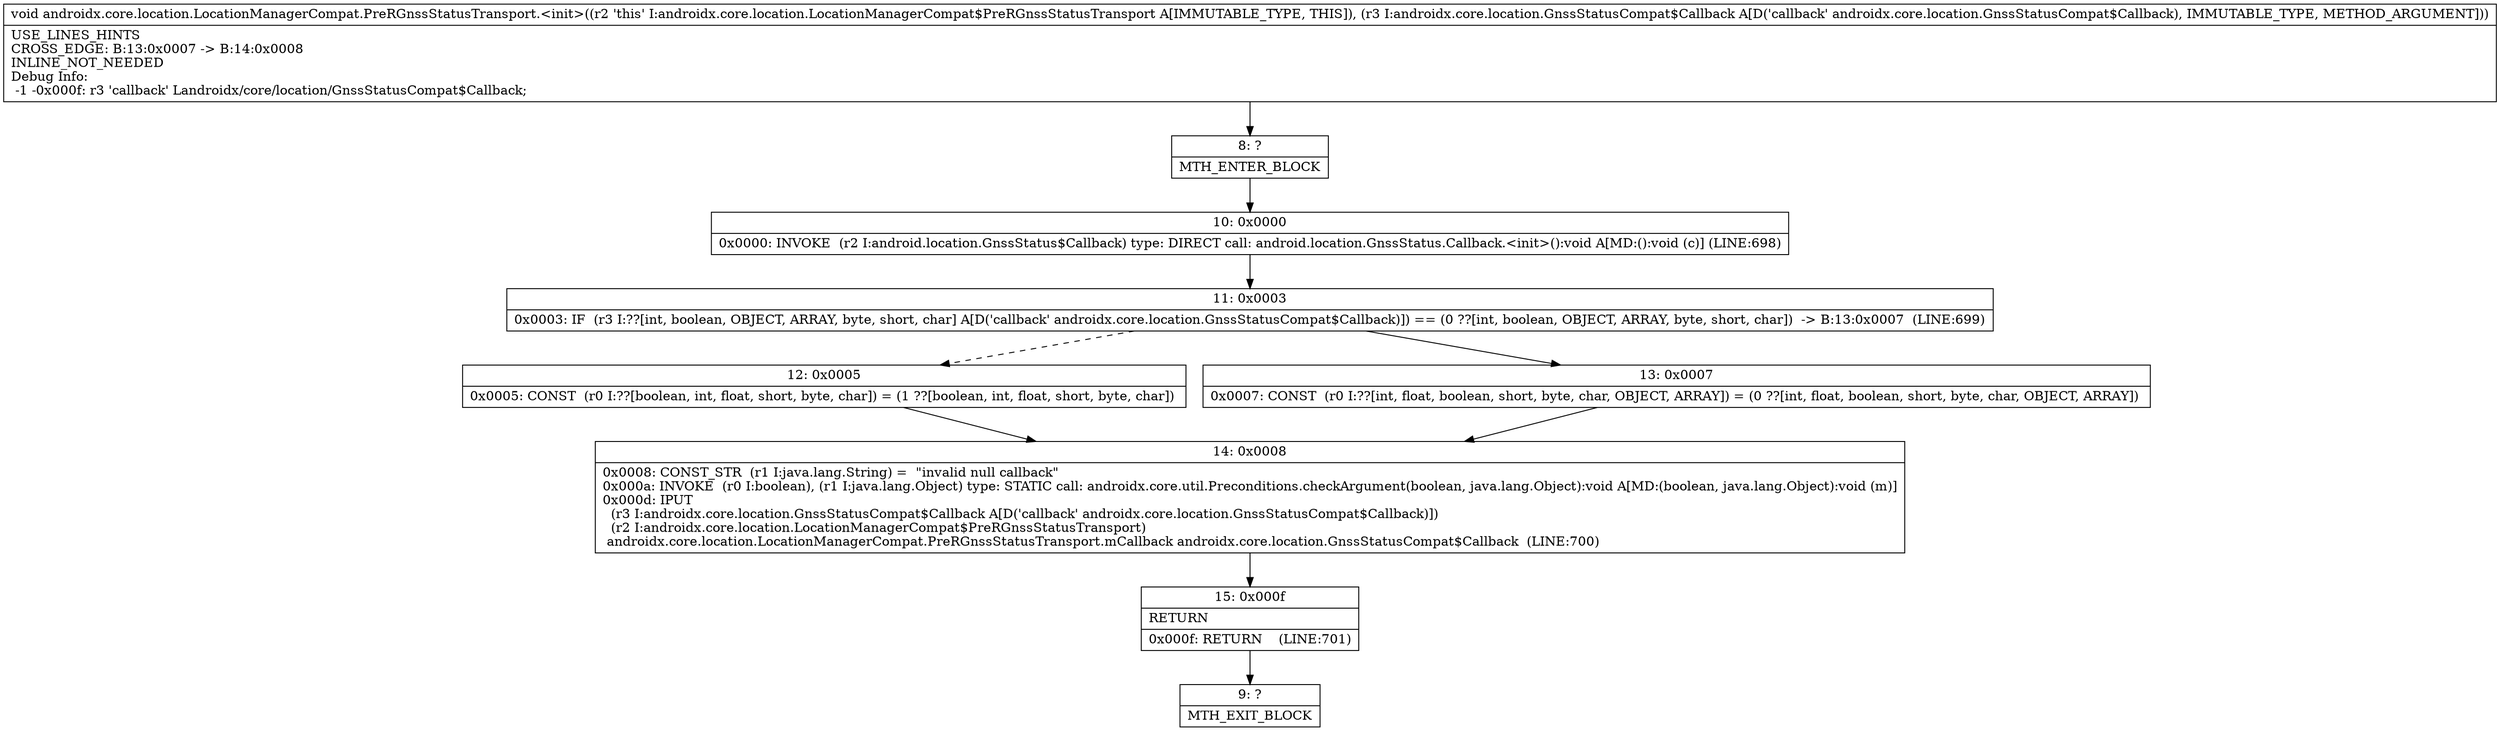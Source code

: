 digraph "CFG forandroidx.core.location.LocationManagerCompat.PreRGnssStatusTransport.\<init\>(Landroidx\/core\/location\/GnssStatusCompat$Callback;)V" {
Node_8 [shape=record,label="{8\:\ ?|MTH_ENTER_BLOCK\l}"];
Node_10 [shape=record,label="{10\:\ 0x0000|0x0000: INVOKE  (r2 I:android.location.GnssStatus$Callback) type: DIRECT call: android.location.GnssStatus.Callback.\<init\>():void A[MD:():void (c)] (LINE:698)\l}"];
Node_11 [shape=record,label="{11\:\ 0x0003|0x0003: IF  (r3 I:??[int, boolean, OBJECT, ARRAY, byte, short, char] A[D('callback' androidx.core.location.GnssStatusCompat$Callback)]) == (0 ??[int, boolean, OBJECT, ARRAY, byte, short, char])  \-\> B:13:0x0007  (LINE:699)\l}"];
Node_12 [shape=record,label="{12\:\ 0x0005|0x0005: CONST  (r0 I:??[boolean, int, float, short, byte, char]) = (1 ??[boolean, int, float, short, byte, char]) \l}"];
Node_14 [shape=record,label="{14\:\ 0x0008|0x0008: CONST_STR  (r1 I:java.lang.String) =  \"invalid null callback\" \l0x000a: INVOKE  (r0 I:boolean), (r1 I:java.lang.Object) type: STATIC call: androidx.core.util.Preconditions.checkArgument(boolean, java.lang.Object):void A[MD:(boolean, java.lang.Object):void (m)]\l0x000d: IPUT  \l  (r3 I:androidx.core.location.GnssStatusCompat$Callback A[D('callback' androidx.core.location.GnssStatusCompat$Callback)])\l  (r2 I:androidx.core.location.LocationManagerCompat$PreRGnssStatusTransport)\l androidx.core.location.LocationManagerCompat.PreRGnssStatusTransport.mCallback androidx.core.location.GnssStatusCompat$Callback  (LINE:700)\l}"];
Node_15 [shape=record,label="{15\:\ 0x000f|RETURN\l|0x000f: RETURN    (LINE:701)\l}"];
Node_9 [shape=record,label="{9\:\ ?|MTH_EXIT_BLOCK\l}"];
Node_13 [shape=record,label="{13\:\ 0x0007|0x0007: CONST  (r0 I:??[int, float, boolean, short, byte, char, OBJECT, ARRAY]) = (0 ??[int, float, boolean, short, byte, char, OBJECT, ARRAY]) \l}"];
MethodNode[shape=record,label="{void androidx.core.location.LocationManagerCompat.PreRGnssStatusTransport.\<init\>((r2 'this' I:androidx.core.location.LocationManagerCompat$PreRGnssStatusTransport A[IMMUTABLE_TYPE, THIS]), (r3 I:androidx.core.location.GnssStatusCompat$Callback A[D('callback' androidx.core.location.GnssStatusCompat$Callback), IMMUTABLE_TYPE, METHOD_ARGUMENT]))  | USE_LINES_HINTS\lCROSS_EDGE: B:13:0x0007 \-\> B:14:0x0008\lINLINE_NOT_NEEDED\lDebug Info:\l  \-1 \-0x000f: r3 'callback' Landroidx\/core\/location\/GnssStatusCompat$Callback;\l}"];
MethodNode -> Node_8;Node_8 -> Node_10;
Node_10 -> Node_11;
Node_11 -> Node_12[style=dashed];
Node_11 -> Node_13;
Node_12 -> Node_14;
Node_14 -> Node_15;
Node_15 -> Node_9;
Node_13 -> Node_14;
}


